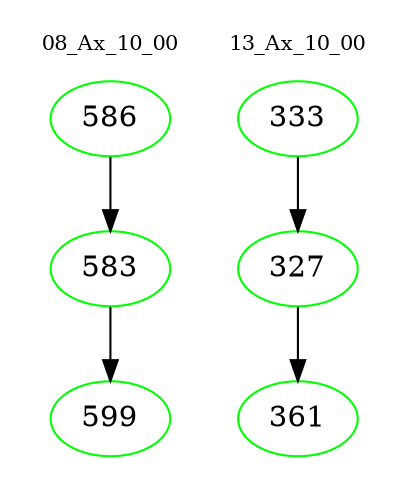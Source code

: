 digraph{
subgraph cluster_0 {
color = white
label = "08_Ax_10_00";
fontsize=10;
T0_586 [label="586", color="green"]
T0_586 -> T0_583 [color="black"]
T0_583 [label="583", color="green"]
T0_583 -> T0_599 [color="black"]
T0_599 [label="599", color="green"]
}
subgraph cluster_1 {
color = white
label = "13_Ax_10_00";
fontsize=10;
T1_333 [label="333", color="green"]
T1_333 -> T1_327 [color="black"]
T1_327 [label="327", color="green"]
T1_327 -> T1_361 [color="black"]
T1_361 [label="361", color="green"]
}
}
